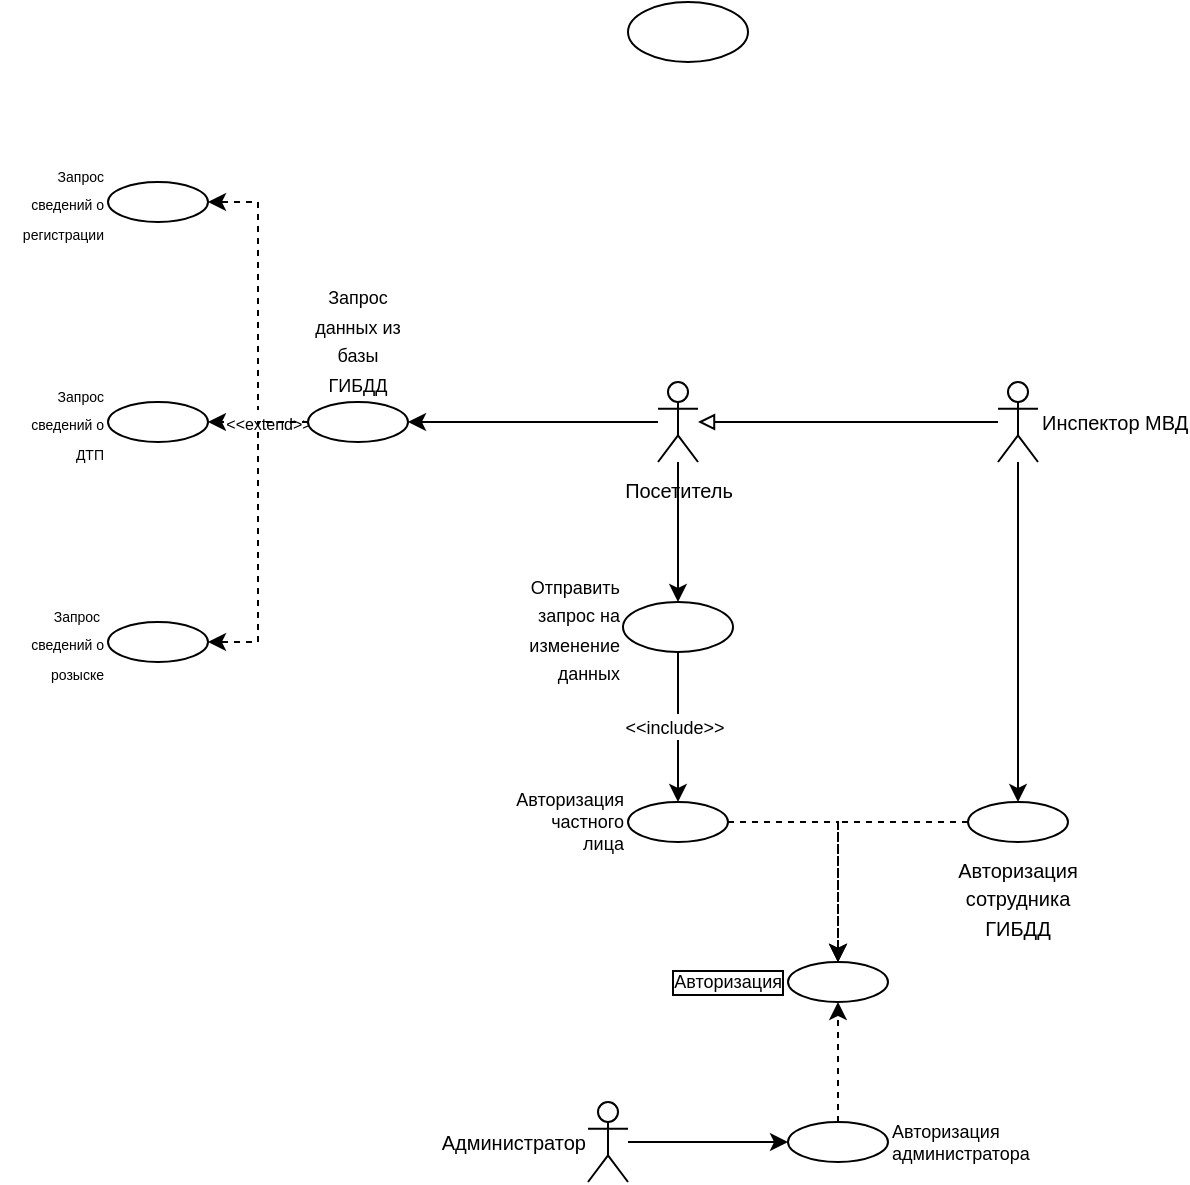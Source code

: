 <mxfile version="24.7.12">
  <diagram name="Страница — 1" id="hDQKMBxuKBG5lj5dk2z1">
    <mxGraphModel dx="636" dy="321" grid="1" gridSize="10" guides="1" tooltips="1" connect="1" arrows="1" fold="1" page="1" pageScale="1" pageWidth="827" pageHeight="1169" math="0" shadow="0">
      <root>
        <mxCell id="0" />
        <mxCell id="1" parent="0" />
        <mxCell id="RwbIdz6LGd90N_nzUWjb-36" value="" style="edgeStyle=orthogonalEdgeStyle;rounded=0;orthogonalLoop=1;jettySize=auto;html=1;" edge="1" parent="1" source="RwbIdz6LGd90N_nzUWjb-2" target="RwbIdz6LGd90N_nzUWjb-17">
          <mxGeometry relative="1" as="geometry" />
        </mxCell>
        <mxCell id="RwbIdz6LGd90N_nzUWjb-56" value="" style="edgeStyle=orthogonalEdgeStyle;rounded=0;orthogonalLoop=1;jettySize=auto;html=1;strokeWidth=1;endArrow=block;endFill=0;" edge="1" parent="1" source="RwbIdz6LGd90N_nzUWjb-2" target="RwbIdz6LGd90N_nzUWjb-3">
          <mxGeometry relative="1" as="geometry" />
        </mxCell>
        <mxCell id="RwbIdz6LGd90N_nzUWjb-2" value="&lt;font style=&quot;font-size: 10px;&quot;&gt;Инспектор МВД&lt;/font&gt;" style="shape=umlActor;verticalLabelPosition=middle;verticalAlign=middle;html=1;outlineConnect=0;labelPosition=right;align=left;" vertex="1" parent="1">
          <mxGeometry x="645" y="410" width="20" height="40" as="geometry" />
        </mxCell>
        <mxCell id="RwbIdz6LGd90N_nzUWjb-42" value="" style="edgeStyle=orthogonalEdgeStyle;rounded=0;orthogonalLoop=1;jettySize=auto;html=1;" edge="1" parent="1" source="RwbIdz6LGd90N_nzUWjb-3" target="RwbIdz6LGd90N_nzUWjb-23">
          <mxGeometry relative="1" as="geometry" />
        </mxCell>
        <mxCell id="RwbIdz6LGd90N_nzUWjb-66" value="" style="edgeStyle=orthogonalEdgeStyle;rounded=0;orthogonalLoop=1;jettySize=auto;html=1;" edge="1" parent="1" source="RwbIdz6LGd90N_nzUWjb-3" target="RwbIdz6LGd90N_nzUWjb-65">
          <mxGeometry relative="1" as="geometry" />
        </mxCell>
        <mxCell id="RwbIdz6LGd90N_nzUWjb-3" value="&lt;font style=&quot;font-size: 10px;&quot;&gt;Посетитель&lt;/font&gt;" style="shape=umlActor;verticalLabelPosition=bottom;verticalAlign=top;html=1;outlineConnect=0;" vertex="1" parent="1">
          <mxGeometry x="475" y="410" width="20" height="40" as="geometry" />
        </mxCell>
        <mxCell id="RwbIdz6LGd90N_nzUWjb-81" value="" style="edgeStyle=orthogonalEdgeStyle;rounded=0;orthogonalLoop=1;jettySize=auto;html=1;" edge="1" parent="1" source="RwbIdz6LGd90N_nzUWjb-5" target="RwbIdz6LGd90N_nzUWjb-79">
          <mxGeometry relative="1" as="geometry" />
        </mxCell>
        <mxCell id="RwbIdz6LGd90N_nzUWjb-5" value="&lt;font style=&quot;font-size: 10px;&quot;&gt;Администратор&lt;/font&gt;" style="shape=umlActor;verticalLabelPosition=middle;verticalAlign=middle;html=1;outlineConnect=0;labelPosition=left;align=right;" vertex="1" parent="1">
          <mxGeometry x="440" y="770" width="20" height="40" as="geometry" />
        </mxCell>
        <mxCell id="RwbIdz6LGd90N_nzUWjb-16" value="&lt;font style=&quot;font-size: 9px;&quot;&gt;Авторизация&lt;/font&gt;" style="ellipse;whiteSpace=wrap;html=1;labelPosition=left;verticalLabelPosition=middle;align=right;verticalAlign=middle;fontSize=9;labelBorderColor=default;" vertex="1" parent="1">
          <mxGeometry x="540" y="700" width="50" height="20" as="geometry" />
        </mxCell>
        <mxCell id="RwbIdz6LGd90N_nzUWjb-26" value="" style="edgeStyle=orthogonalEdgeStyle;rounded=0;orthogonalLoop=1;jettySize=auto;html=1;dashed=1;" edge="1" parent="1" source="RwbIdz6LGd90N_nzUWjb-24" target="RwbIdz6LGd90N_nzUWjb-16">
          <mxGeometry relative="1" as="geometry" />
        </mxCell>
        <mxCell id="RwbIdz6LGd90N_nzUWjb-74" style="edgeStyle=orthogonalEdgeStyle;rounded=0;orthogonalLoop=1;jettySize=auto;html=1;exitX=0;exitY=0.5;exitDx=0;exitDy=0;entryX=0.5;entryY=0;entryDx=0;entryDy=0;dashed=1;" edge="1" parent="1" source="RwbIdz6LGd90N_nzUWjb-17" target="RwbIdz6LGd90N_nzUWjb-16">
          <mxGeometry relative="1" as="geometry" />
        </mxCell>
        <mxCell id="RwbIdz6LGd90N_nzUWjb-17" value="&lt;font style=&quot;font-size: 10px;&quot;&gt;Авторизация сотрудника ГИБДД&lt;/font&gt;" style="ellipse;whiteSpace=wrap;html=1;labelPosition=center;verticalLabelPosition=bottom;align=center;verticalAlign=top;" vertex="1" parent="1">
          <mxGeometry x="630" y="620" width="50" height="20" as="geometry" />
        </mxCell>
        <mxCell id="RwbIdz6LGd90N_nzUWjb-46" style="edgeStyle=orthogonalEdgeStyle;rounded=0;orthogonalLoop=1;jettySize=auto;html=1;exitX=0;exitY=0.5;exitDx=0;exitDy=0;entryX=1;entryY=0.5;entryDx=0;entryDy=0;dashed=1;" edge="1" parent="1" source="RwbIdz6LGd90N_nzUWjb-23" target="RwbIdz6LGd90N_nzUWjb-37">
          <mxGeometry relative="1" as="geometry" />
        </mxCell>
        <mxCell id="RwbIdz6LGd90N_nzUWjb-47" style="edgeStyle=orthogonalEdgeStyle;rounded=0;orthogonalLoop=1;jettySize=auto;html=1;entryX=1;entryY=0.5;entryDx=0;entryDy=0;dashed=1;" edge="1" parent="1" source="RwbIdz6LGd90N_nzUWjb-23" target="RwbIdz6LGd90N_nzUWjb-43">
          <mxGeometry relative="1" as="geometry" />
        </mxCell>
        <mxCell id="RwbIdz6LGd90N_nzUWjb-50" value="&lt;font style=&quot;font-size: 8px;&quot;&gt;&amp;lt;&amp;lt;extend&amp;gt;&amp;gt;&lt;/font&gt;" style="edgeLabel;html=1;align=center;verticalAlign=middle;resizable=0;points=[];" vertex="1" connectable="0" parent="RwbIdz6LGd90N_nzUWjb-47">
          <mxGeometry x="0.385" y="1" relative="1" as="geometry">
            <mxPoint x="14" y="-1" as="offset" />
          </mxGeometry>
        </mxCell>
        <mxCell id="RwbIdz6LGd90N_nzUWjb-49" style="edgeStyle=orthogonalEdgeStyle;rounded=0;orthogonalLoop=1;jettySize=auto;html=1;exitX=0;exitY=0.5;exitDx=0;exitDy=0;entryX=1;entryY=0.5;entryDx=0;entryDy=0;dashed=1;" edge="1" parent="1" source="RwbIdz6LGd90N_nzUWjb-23" target="RwbIdz6LGd90N_nzUWjb-45">
          <mxGeometry relative="1" as="geometry" />
        </mxCell>
        <mxCell id="RwbIdz6LGd90N_nzUWjb-23" value="&lt;font style=&quot;font-size: 9px;&quot;&gt;Запрос данных из базы ГИБДД&lt;/font&gt;" style="ellipse;whiteSpace=wrap;html=1;labelPosition=center;verticalLabelPosition=top;align=center;verticalAlign=bottom;" vertex="1" parent="1">
          <mxGeometry x="300" y="420" width="50" height="20" as="geometry" />
        </mxCell>
        <mxCell id="RwbIdz6LGd90N_nzUWjb-27" value="" style="edgeStyle=orthogonalEdgeStyle;rounded=0;orthogonalLoop=1;jettySize=auto;html=1;dashed=1;" edge="1" parent="1" source="RwbIdz6LGd90N_nzUWjb-24" target="RwbIdz6LGd90N_nzUWjb-16">
          <mxGeometry relative="1" as="geometry" />
        </mxCell>
        <mxCell id="RwbIdz6LGd90N_nzUWjb-37" value="&lt;font style=&quot;font-size: 7px;&quot;&gt;Запрос сведений о регистрации&lt;/font&gt;" style="ellipse;whiteSpace=wrap;html=1;labelPosition=left;verticalLabelPosition=middle;align=right;verticalAlign=middle;" vertex="1" parent="1">
          <mxGeometry x="200" y="310" width="50" height="20" as="geometry" />
        </mxCell>
        <mxCell id="RwbIdz6LGd90N_nzUWjb-43" value="&lt;font style=&quot;font-size: 7px;&quot;&gt;Запрос сведений о ДТП&lt;/font&gt;" style="ellipse;whiteSpace=wrap;html=1;labelPosition=left;verticalLabelPosition=middle;align=right;verticalAlign=middle;" vertex="1" parent="1">
          <mxGeometry x="200" y="420" width="50" height="20" as="geometry" />
        </mxCell>
        <mxCell id="RwbIdz6LGd90N_nzUWjb-45" value="&lt;font style=&quot;font-size: 7px;&quot;&gt;Запрос&amp;nbsp; сведений о розыске&lt;/font&gt;" style="ellipse;whiteSpace=wrap;html=1;labelPosition=left;verticalLabelPosition=middle;align=right;verticalAlign=middle;" vertex="1" parent="1">
          <mxGeometry x="200" y="530" width="50" height="20" as="geometry" />
        </mxCell>
        <mxCell id="RwbIdz6LGd90N_nzUWjb-71" value="" style="edgeStyle=orthogonalEdgeStyle;rounded=0;orthogonalLoop=1;jettySize=auto;html=1;" edge="1" parent="1" source="RwbIdz6LGd90N_nzUWjb-65" target="RwbIdz6LGd90N_nzUWjb-24">
          <mxGeometry relative="1" as="geometry" />
        </mxCell>
        <mxCell id="RwbIdz6LGd90N_nzUWjb-72" value="&lt;font style=&quot;font-size: 9px;&quot;&gt;&amp;lt;&amp;lt;include&amp;gt;&amp;gt;&lt;/font&gt;" style="edgeLabel;html=1;align=center;verticalAlign=middle;resizable=0;points=[];" vertex="1" connectable="0" parent="RwbIdz6LGd90N_nzUWjb-71">
          <mxGeometry x="-0.02" y="-2" relative="1" as="geometry">
            <mxPoint as="offset" />
          </mxGeometry>
        </mxCell>
        <mxCell id="RwbIdz6LGd90N_nzUWjb-65" value="&lt;font style=&quot;font-size: 9px;&quot;&gt;Отправить запрос на изменение данных&lt;/font&gt;" style="ellipse;whiteSpace=wrap;html=1;labelPosition=left;verticalLabelPosition=middle;align=right;verticalAlign=middle;" vertex="1" parent="1">
          <mxGeometry x="457.5" y="520" width="55" height="25" as="geometry" />
        </mxCell>
        <mxCell id="RwbIdz6LGd90N_nzUWjb-24" value="&lt;font style=&quot;font-size: 9px;&quot;&gt;Авторизация частного лица&lt;/font&gt;" style="ellipse;whiteSpace=wrap;html=1;labelPosition=left;verticalLabelPosition=middle;align=right;verticalAlign=middle;fontSize=9;" vertex="1" parent="1">
          <mxGeometry x="460" y="620" width="50" height="20" as="geometry" />
        </mxCell>
        <mxCell id="RwbIdz6LGd90N_nzUWjb-76" value="" style="ellipse;whiteSpace=wrap;html=1;" vertex="1" parent="1">
          <mxGeometry x="460" y="220" width="60" height="30" as="geometry" />
        </mxCell>
        <mxCell id="RwbIdz6LGd90N_nzUWjb-82" value="" style="edgeStyle=orthogonalEdgeStyle;rounded=0;orthogonalLoop=1;jettySize=auto;html=1;dashed=1;" edge="1" parent="1" source="RwbIdz6LGd90N_nzUWjb-79" target="RwbIdz6LGd90N_nzUWjb-16">
          <mxGeometry relative="1" as="geometry" />
        </mxCell>
        <mxCell id="RwbIdz6LGd90N_nzUWjb-79" value="&lt;font style=&quot;font-size: 9px;&quot;&gt;Авторизация администратора&lt;/font&gt;" style="ellipse;whiteSpace=wrap;html=1;labelPosition=right;verticalLabelPosition=middle;align=left;verticalAlign=middle;fontSize=9;" vertex="1" parent="1">
          <mxGeometry x="540" y="780" width="50" height="20" as="geometry" />
        </mxCell>
      </root>
    </mxGraphModel>
  </diagram>
</mxfile>
